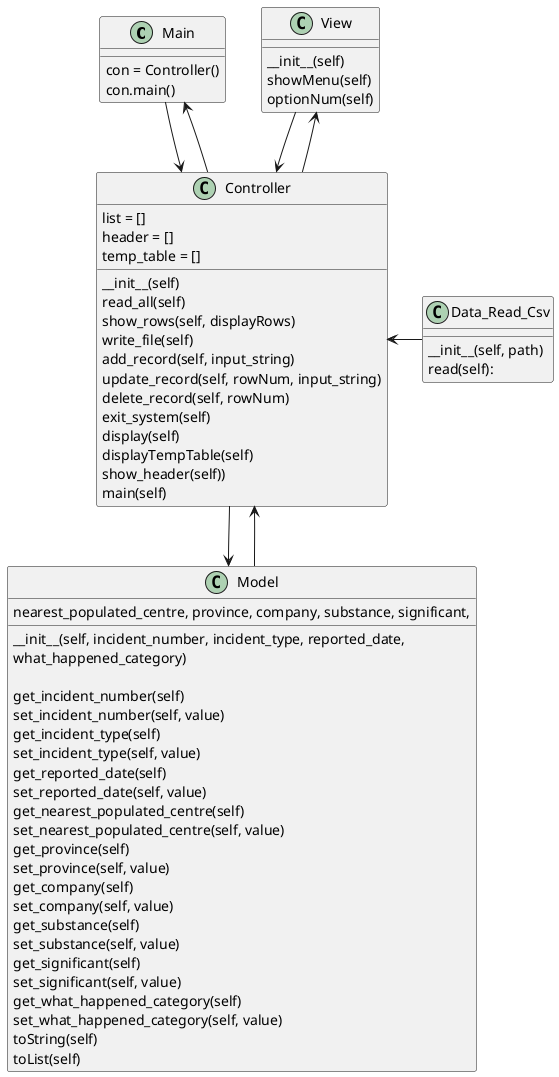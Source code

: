 @startuml
'https://plantuml.com/class-diagram

Main --> Controller
Main <-- Controller
Controller --> Model
Controller <-- Model
Controller <- Data_Read_Csv
View --> Controller
View <-- Controller

class Main {

con = Controller()
con.main()
}

class Controller {
    list = []
    header = []
    temp_table = []
    __init__(self)
    read_all(self)
    show_rows(self, displayRows)
    write_file(self)
    add_record(self, input_string)
    update_record(self, rowNum, input_string)
    delete_record(self, rowNum)
    exit_system(self)
    display(self)
    displayTempTable(self)
    show_header(self))
    main(self)
}

class View {
    __init__(self)
    showMenu(self)
    optionNum(self)
}

class Model {
    __init__(self, incident_number, incident_type, reported_date,
                 nearest_populated_centre, province, company, substance, significant,
                 what_happened_category)

    get_incident_number(self)
    set_incident_number(self, value)
    get_incident_type(self)
    set_incident_type(self, value)
    get_reported_date(self)
    set_reported_date(self, value)
    get_nearest_populated_centre(self)
    set_nearest_populated_centre(self, value)
    get_province(self)
    set_province(self, value)
    get_company(self)
    set_company(self, value)
    get_substance(self)
    set_substance(self, value)
    get_significant(self)
    set_significant(self, value)
    get_what_happened_category(self)
    set_what_happened_category(self, value)
    toString(self)
    toList(self)

}

class Data_Read_Csv{
    __init__(self, path)
    read(self):
}

@enduml